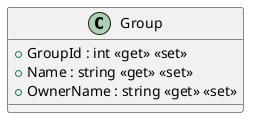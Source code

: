 @startuml
class Group {
    + GroupId : int <<get>> <<set>>
    + Name : string <<get>> <<set>>
    + OwnerName : string <<get>> <<set>>
}
@enduml
